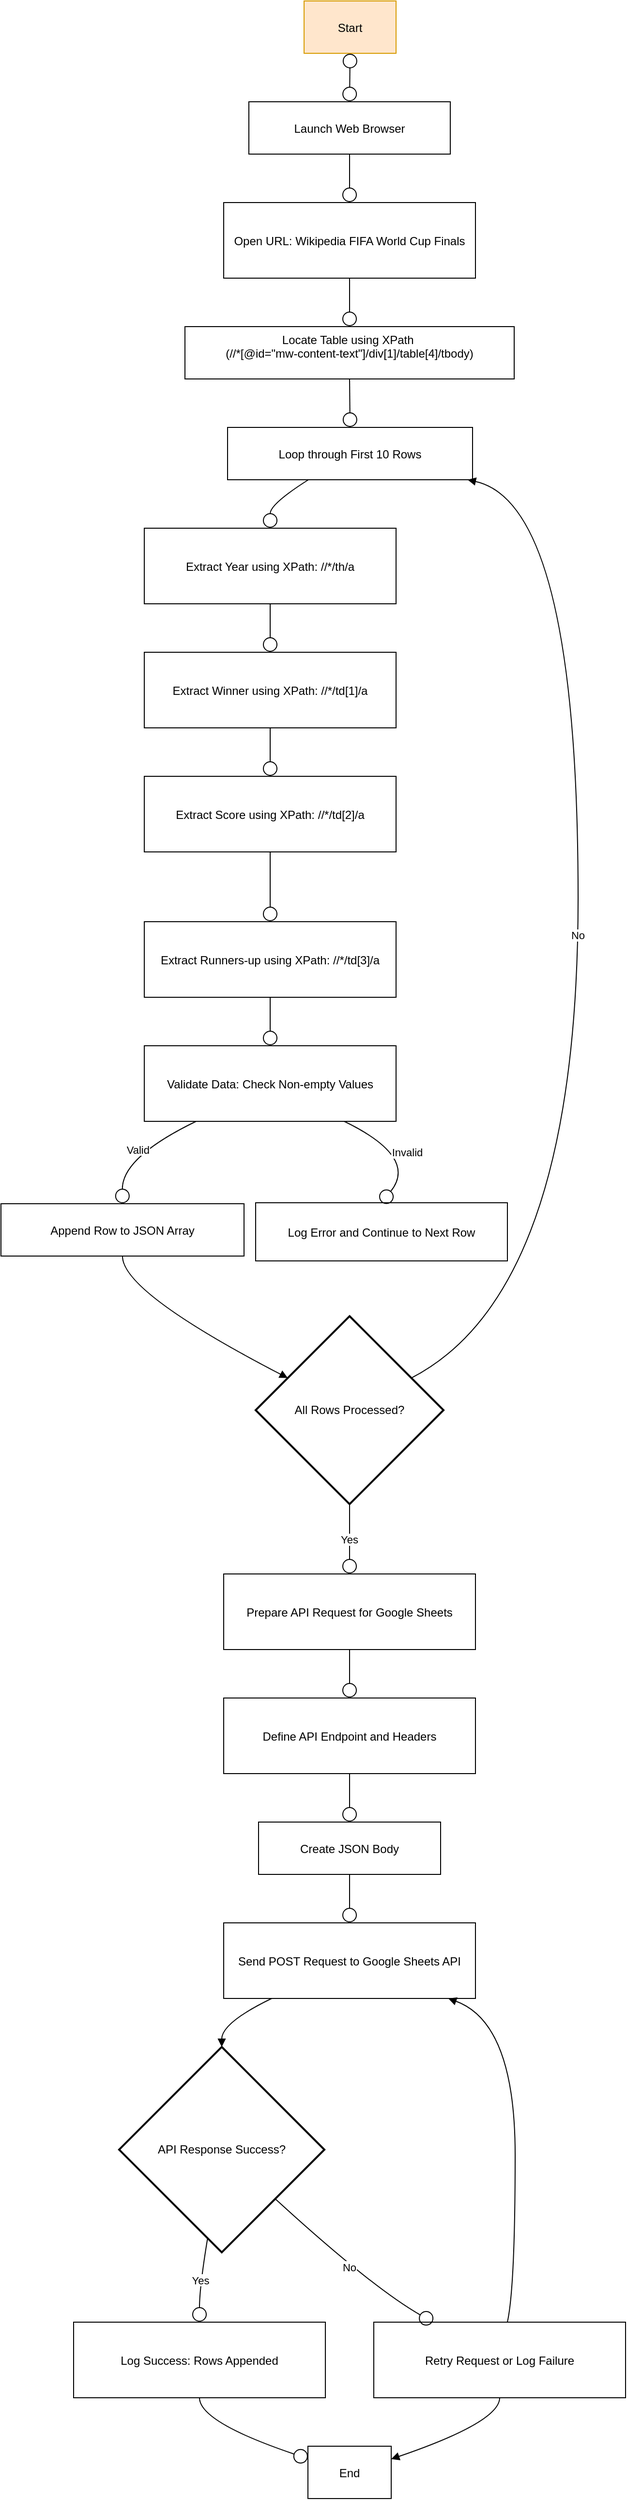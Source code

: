 <mxfile version="26.0.4">
  <diagram name="Page-1" id="rp_04yJ9CrOCaPe-QViK">
    <mxGraphModel dx="467" dy="-845" grid="1" gridSize="10" guides="1" tooltips="1" connect="1" arrows="1" fold="1" page="1" pageScale="1" pageWidth="850" pageHeight="1100" math="0" shadow="0">
      <root>
        <mxCell id="0" />
        <mxCell id="1" parent="0" />
        <mxCell id="Jq-MjCZvIjuX5zlNXnmq-35" style="edgeStyle=orthogonalEdgeStyle;rounded=0;orthogonalLoop=1;jettySize=auto;html=1;entryX=0;entryY=0.5;entryDx=0;entryDy=0;" parent="1" source="Jq-MjCZvIjuX5zlNXnmq-32" edge="1">
          <mxGeometry relative="1" as="geometry">
            <mxPoint x="250" y="550.0" as="targetPoint" />
            <Array as="points">
              <mxPoint x="150" y="1850" />
              <mxPoint x="150" y="550" />
            </Array>
          </mxGeometry>
        </mxCell>
        <mxCell id="7uQIa1kQiFL4vOqNE3AI-2" value="Start" style="fillColor=#ffe6cc;strokeColor=#d79b00;" vertex="1" parent="1">
          <mxGeometry x="623" y="2060" width="95" height="54" as="geometry" />
        </mxCell>
        <mxCell id="7uQIa1kQiFL4vOqNE3AI-3" value="Launch Web Browser" style="fillColor=none;strokeColor=default;" vertex="1" parent="1">
          <mxGeometry x="566" y="2164" width="208" height="54" as="geometry" />
        </mxCell>
        <mxCell id="7uQIa1kQiFL4vOqNE3AI-4" value="Open URL: Wikipedia FIFA World Cup Finals" style="fillColor=none;strokeColor=default;" vertex="1" parent="1">
          <mxGeometry x="540" y="2268" width="260" height="78" as="geometry" />
        </mxCell>
        <mxCell id="7uQIa1kQiFL4vOqNE3AI-5" value="Locate Table using XPath &#xa;(//*[@id=&quot;mw-content-text&quot;]/div[1]/table[4]/tbody)&#xa;" style="fillColor=none;strokeColor=default;" vertex="1" parent="1">
          <mxGeometry x="500" y="2396" width="340" height="54" as="geometry" />
        </mxCell>
        <mxCell id="7uQIa1kQiFL4vOqNE3AI-6" value="Loop through First 10 Rows" style="fillColor=none;strokeColor=default;" vertex="1" parent="1">
          <mxGeometry x="544" y="2500" width="253" height="54" as="geometry" />
        </mxCell>
        <mxCell id="7uQIa1kQiFL4vOqNE3AI-7" value="Extract Year using XPath: //*/th/a" style="fillColor=none;strokeColor=default;" vertex="1" parent="1">
          <mxGeometry x="458" y="2604" width="260" height="78" as="geometry" />
        </mxCell>
        <mxCell id="7uQIa1kQiFL4vOqNE3AI-8" value="Extract Winner using XPath: //*/td[1]/a" style="fillColor=none;strokeColor=default;" vertex="1" parent="1">
          <mxGeometry x="458" y="2732" width="260" height="78" as="geometry" />
        </mxCell>
        <mxCell id="7uQIa1kQiFL4vOqNE3AI-9" value="Extract Score using XPath: //*/td[2]/a" style="fillColor=none;strokeColor=default;" vertex="1" parent="1">
          <mxGeometry x="458" y="2860" width="260" height="78" as="geometry" />
        </mxCell>
        <mxCell id="7uQIa1kQiFL4vOqNE3AI-10" value="Extract Runners-up using XPath: //*/td[3]/a" style="fillColor=none;strokeColor=default;" vertex="1" parent="1">
          <mxGeometry x="458" y="3010" width="260" height="78" as="geometry" />
        </mxCell>
        <mxCell id="7uQIa1kQiFL4vOqNE3AI-11" value="Validate Data: Check Non-empty Values" style="fillColor=none;strokeColor=default;" vertex="1" parent="1">
          <mxGeometry x="458" y="3138" width="260" height="78" as="geometry" />
        </mxCell>
        <mxCell id="7uQIa1kQiFL4vOqNE3AI-12" value="Append Row to JSON Array" style="fillColor=none;strokeColor=default;" vertex="1" parent="1">
          <mxGeometry x="310" y="3301" width="251" height="54" as="geometry" />
        </mxCell>
        <mxCell id="7uQIa1kQiFL4vOqNE3AI-13" value="Log Error and Continue to Next Row" style="fillColor=none;strokeColor=default;" vertex="1" parent="1">
          <mxGeometry x="573" y="3300" width="260" height="60" as="geometry" />
        </mxCell>
        <mxCell id="7uQIa1kQiFL4vOqNE3AI-14" value="All Rows Processed?" style="rhombus;strokeWidth=2;whiteSpace=wrap;" vertex="1" parent="1">
          <mxGeometry x="573" y="3417" width="194" height="194" as="geometry" />
        </mxCell>
        <mxCell id="7uQIa1kQiFL4vOqNE3AI-15" value="Prepare API Request for Google Sheets" style="fillColor=none;strokeColor=default;" vertex="1" parent="1">
          <mxGeometry x="540" y="3683" width="260" height="78" as="geometry" />
        </mxCell>
        <mxCell id="7uQIa1kQiFL4vOqNE3AI-16" value="Define API Endpoint and Headers" style="fillColor=none;strokeColor=default;" vertex="1" parent="1">
          <mxGeometry x="540" y="3811" width="260" height="78" as="geometry" />
        </mxCell>
        <mxCell id="7uQIa1kQiFL4vOqNE3AI-17" value="Create JSON Body" style="fillColor=none;strokeColor=default;" vertex="1" parent="1">
          <mxGeometry x="576" y="3939" width="188" height="54" as="geometry" />
        </mxCell>
        <mxCell id="7uQIa1kQiFL4vOqNE3AI-18" value="Send POST Request to Google Sheets API" style="fillColor=none;strokeColor=default;" vertex="1" parent="1">
          <mxGeometry x="540" y="4043" width="260" height="78" as="geometry" />
        </mxCell>
        <mxCell id="7uQIa1kQiFL4vOqNE3AI-19" value="API Response Success?" style="rhombus;strokeWidth=2;whiteSpace=wrap;" vertex="1" parent="1">
          <mxGeometry x="432" y="4171" width="212" height="212" as="geometry" />
        </mxCell>
        <mxCell id="7uQIa1kQiFL4vOqNE3AI-20" value="Log Success: Rows Appended" style="fillColor=none;strokeColor=default;" vertex="1" parent="1">
          <mxGeometry x="385" y="4455" width="260" height="78" as="geometry" />
        </mxCell>
        <mxCell id="7uQIa1kQiFL4vOqNE3AI-21" value="Retry Request or Log Failure" style="fillColor=none;strokeColor=default;" vertex="1" parent="1">
          <mxGeometry x="695" y="4455" width="260" height="78" as="geometry" />
        </mxCell>
        <mxCell id="7uQIa1kQiFL4vOqNE3AI-22" value="End" style="fillColor=none;strokeColor=default;" vertex="1" parent="1">
          <mxGeometry x="627" y="4583" width="86" height="54" as="geometry" />
        </mxCell>
        <mxCell id="7uQIa1kQiFL4vOqNE3AI-23" value="" style="curved=1;startArrow=circle;startFill=0;endArrow=circle;endFill=0;exitX=0.5;exitY=1;entryX=0.5;entryY=0;rounded=0;" edge="1" parent="1" source="7uQIa1kQiFL4vOqNE3AI-2" target="7uQIa1kQiFL4vOqNE3AI-3">
          <mxGeometry relative="1" as="geometry">
            <Array as="points" />
          </mxGeometry>
        </mxCell>
        <mxCell id="7uQIa1kQiFL4vOqNE3AI-24" value="" style="curved=1;startArrow=none;endArrow=circle;endFill=0;exitX=0.5;exitY=1;entryX=0.5;entryY=0;rounded=0;" edge="1" parent="1" source="7uQIa1kQiFL4vOqNE3AI-3" target="7uQIa1kQiFL4vOqNE3AI-4">
          <mxGeometry relative="1" as="geometry">
            <Array as="points" />
          </mxGeometry>
        </mxCell>
        <mxCell id="7uQIa1kQiFL4vOqNE3AI-25" value="" style="curved=1;startArrow=none;endArrow=circle;endFill=0;exitX=0.5;exitY=1;entryX=0.5;entryY=0;rounded=0;" edge="1" parent="1" source="7uQIa1kQiFL4vOqNE3AI-4" target="7uQIa1kQiFL4vOqNE3AI-5">
          <mxGeometry relative="1" as="geometry">
            <Array as="points" />
          </mxGeometry>
        </mxCell>
        <mxCell id="7uQIa1kQiFL4vOqNE3AI-26" value="" style="curved=1;startArrow=none;endArrow=circle;endFill=0;exitX=0.5;exitY=1;entryX=0.5;entryY=0;rounded=0;" edge="1" parent="1" source="7uQIa1kQiFL4vOqNE3AI-5" target="7uQIa1kQiFL4vOqNE3AI-6">
          <mxGeometry relative="1" as="geometry">
            <Array as="points" />
          </mxGeometry>
        </mxCell>
        <mxCell id="7uQIa1kQiFL4vOqNE3AI-27" value="" style="curved=1;startArrow=none;endArrow=circle;endFill=0;exitX=0.33;exitY=1;entryX=0.5;entryY=0;rounded=0;" edge="1" parent="1" source="7uQIa1kQiFL4vOqNE3AI-6" target="7uQIa1kQiFL4vOqNE3AI-7">
          <mxGeometry relative="1" as="geometry">
            <Array as="points">
              <mxPoint x="588" y="2579" />
            </Array>
          </mxGeometry>
        </mxCell>
        <mxCell id="7uQIa1kQiFL4vOqNE3AI-28" value="" style="curved=1;startArrow=none;endArrow=circle;endFill=0;exitX=0.5;exitY=1;entryX=0.5;entryY=0;rounded=0;" edge="1" parent="1" source="7uQIa1kQiFL4vOqNE3AI-7" target="7uQIa1kQiFL4vOqNE3AI-8">
          <mxGeometry relative="1" as="geometry">
            <Array as="points" />
          </mxGeometry>
        </mxCell>
        <mxCell id="7uQIa1kQiFL4vOqNE3AI-29" value="" style="curved=1;startArrow=none;endArrow=circle;endFill=0;exitX=0.5;exitY=1;entryX=0.5;entryY=0;rounded=0;" edge="1" parent="1" source="7uQIa1kQiFL4vOqNE3AI-8" target="7uQIa1kQiFL4vOqNE3AI-9">
          <mxGeometry relative="1" as="geometry">
            <Array as="points" />
          </mxGeometry>
        </mxCell>
        <mxCell id="7uQIa1kQiFL4vOqNE3AI-30" value="" style="curved=1;startArrow=none;endArrow=circle;endFill=0;exitX=0.5;exitY=1;entryX=0.5;entryY=0.01;rounded=0;" edge="1" parent="1" source="7uQIa1kQiFL4vOqNE3AI-9" target="7uQIa1kQiFL4vOqNE3AI-10">
          <mxGeometry relative="1" as="geometry">
            <Array as="points" />
          </mxGeometry>
        </mxCell>
        <mxCell id="7uQIa1kQiFL4vOqNE3AI-31" value="" style="curved=1;startArrow=none;endArrow=circle;endFill=0;exitX=0.5;exitY=1.01;entryX=0.5;entryY=0.01;rounded=0;" edge="1" parent="1" source="7uQIa1kQiFL4vOqNE3AI-10" target="7uQIa1kQiFL4vOqNE3AI-11">
          <mxGeometry relative="1" as="geometry">
            <Array as="points" />
          </mxGeometry>
        </mxCell>
        <mxCell id="7uQIa1kQiFL4vOqNE3AI-32" value="Valid" style="curved=1;startArrow=none;endArrow=circle;endFill=0;exitX=0.2;exitY=1.01;entryX=0.5;entryY=0;rounded=0;" edge="1" parent="1" source="7uQIa1kQiFL4vOqNE3AI-11" target="7uQIa1kQiFL4vOqNE3AI-12">
          <mxGeometry relative="1" as="geometry">
            <Array as="points">
              <mxPoint x="435" y="3253" />
            </Array>
          </mxGeometry>
        </mxCell>
        <mxCell id="7uQIa1kQiFL4vOqNE3AI-33" value="Invalid" style="curved=1;startArrow=none;endArrow=circle;endFill=0;exitX=0.8;exitY=1.01;entryX=0.5;entryY=0;rounded=0;" edge="1" parent="1" source="7uQIa1kQiFL4vOqNE3AI-11" target="7uQIa1kQiFL4vOqNE3AI-13">
          <mxGeometry relative="1" as="geometry">
            <Array as="points">
              <mxPoint x="741" y="3253" />
            </Array>
          </mxGeometry>
        </mxCell>
        <mxCell id="7uQIa1kQiFL4vOqNE3AI-34" value="" style="curved=1;startArrow=none;endArrow=block;exitX=0.5;exitY=1;entryX=0;entryY=0.24;rounded=0;" edge="1" parent="1" source="7uQIa1kQiFL4vOqNE3AI-12" target="7uQIa1kQiFL4vOqNE3AI-14">
          <mxGeometry relative="1" as="geometry">
            <Array as="points">
              <mxPoint x="435" y="3392" />
            </Array>
          </mxGeometry>
        </mxCell>
        <mxCell id="7uQIa1kQiFL4vOqNE3AI-35" value="No" style="curved=1;startArrow=none;endArrow=block;exitX=1;exitY=0.24;entryX=0.98;entryY=1;rounded=0;" edge="1" parent="1" source="7uQIa1kQiFL4vOqNE3AI-14" target="7uQIa1kQiFL4vOqNE3AI-6">
          <mxGeometry relative="1" as="geometry">
            <Array as="points">
              <mxPoint x="906" y="3392" />
              <mxPoint x="906" y="2579" />
            </Array>
          </mxGeometry>
        </mxCell>
        <mxCell id="7uQIa1kQiFL4vOqNE3AI-36" value="Yes" style="curved=1;startArrow=none;endArrow=circle;endFill=0;exitX=0.5;exitY=1;entryX=0.5;entryY=0.01;rounded=0;" edge="1" parent="1" source="7uQIa1kQiFL4vOqNE3AI-14" target="7uQIa1kQiFL4vOqNE3AI-15">
          <mxGeometry relative="1" as="geometry">
            <Array as="points" />
          </mxGeometry>
        </mxCell>
        <mxCell id="7uQIa1kQiFL4vOqNE3AI-37" value="" style="curved=1;startArrow=none;endArrow=circle;endFill=0;exitX=0.5;exitY=1.01;entryX=0.5;entryY=0.01;rounded=0;" edge="1" parent="1" source="7uQIa1kQiFL4vOqNE3AI-15" target="7uQIa1kQiFL4vOqNE3AI-16">
          <mxGeometry relative="1" as="geometry">
            <Array as="points" />
          </mxGeometry>
        </mxCell>
        <mxCell id="7uQIa1kQiFL4vOqNE3AI-38" value="" style="curved=1;startArrow=none;endArrow=circle;endFill=0;exitX=0.5;exitY=1.01;entryX=0.5;entryY=0.01;rounded=0;" edge="1" parent="1" source="7uQIa1kQiFL4vOqNE3AI-16" target="7uQIa1kQiFL4vOqNE3AI-17">
          <mxGeometry relative="1" as="geometry">
            <Array as="points" />
          </mxGeometry>
        </mxCell>
        <mxCell id="7uQIa1kQiFL4vOqNE3AI-39" value="" style="curved=1;startArrow=none;endArrow=circle;endFill=0;exitX=0.5;exitY=1.01;entryX=0.5;entryY=0.01;rounded=0;" edge="1" parent="1" source="7uQIa1kQiFL4vOqNE3AI-17" target="7uQIa1kQiFL4vOqNE3AI-18">
          <mxGeometry relative="1" as="geometry">
            <Array as="points" />
          </mxGeometry>
        </mxCell>
        <mxCell id="7uQIa1kQiFL4vOqNE3AI-40" value="" style="curved=1;startArrow=none;endArrow=block;entryX=0.5;entryY=0;rounded=0;" edge="1" parent="1" source="7uQIa1kQiFL4vOqNE3AI-18" target="7uQIa1kQiFL4vOqNE3AI-19">
          <mxGeometry relative="1" as="geometry">
            <Array as="points">
              <mxPoint x="538" y="4146" />
            </Array>
          </mxGeometry>
        </mxCell>
        <mxCell id="7uQIa1kQiFL4vOqNE3AI-41" value="Yes" style="curved=1;startArrow=none;endArrow=circle;endFill=0;exitX=0.42;exitY=1;entryX=0.5;entryY=0.01;rounded=0;" edge="1" parent="1" source="7uQIa1kQiFL4vOqNE3AI-19" target="7uQIa1kQiFL4vOqNE3AI-20">
          <mxGeometry relative="1" as="geometry">
            <Array as="points">
              <mxPoint x="515" y="4419" />
            </Array>
          </mxGeometry>
        </mxCell>
        <mxCell id="7uQIa1kQiFL4vOqNE3AI-42" value="No" style="curved=1;startArrow=none;endArrow=circle;endFill=0;exitX=1;exitY=0.96;entryX=0.24;entryY=0.01;rounded=0;" edge="1" parent="1" source="7uQIa1kQiFL4vOqNE3AI-19" target="7uQIa1kQiFL4vOqNE3AI-21">
          <mxGeometry relative="1" as="geometry">
            <Array as="points">
              <mxPoint x="693" y="4419" />
            </Array>
          </mxGeometry>
        </mxCell>
        <mxCell id="7uQIa1kQiFL4vOqNE3AI-43" value="" style="curved=1;startArrow=none;endArrow=block;exitX=0.53;exitY=0.01;entryX=0.9;entryY=1.01;rounded=0;" edge="1" parent="1" source="7uQIa1kQiFL4vOqNE3AI-21" target="7uQIa1kQiFL4vOqNE3AI-18">
          <mxGeometry relative="1" as="geometry">
            <Array as="points">
              <mxPoint x="841" y="4419" />
              <mxPoint x="841" y="4146" />
            </Array>
          </mxGeometry>
        </mxCell>
        <mxCell id="7uQIa1kQiFL4vOqNE3AI-44" value="" style="curved=1;startArrow=none;endArrow=circle;endFill=0;exitX=0.5;exitY=1.01;entryX=0;entryY=0.24;rounded=0;" edge="1" parent="1" source="7uQIa1kQiFL4vOqNE3AI-20" target="7uQIa1kQiFL4vOqNE3AI-22">
          <mxGeometry relative="1" as="geometry">
            <Array as="points">
              <mxPoint x="515" y="4558" />
            </Array>
          </mxGeometry>
        </mxCell>
        <mxCell id="7uQIa1kQiFL4vOqNE3AI-45" value="" style="curved=1;startArrow=none;endArrow=block;exitX=0.5;exitY=1.01;entryX=1.01;entryY=0.24;rounded=0;" edge="1" parent="1" source="7uQIa1kQiFL4vOqNE3AI-21" target="7uQIa1kQiFL4vOqNE3AI-22">
          <mxGeometry relative="1" as="geometry">
            <Array as="points">
              <mxPoint x="825" y="4558" />
            </Array>
          </mxGeometry>
        </mxCell>
      </root>
    </mxGraphModel>
  </diagram>
</mxfile>
